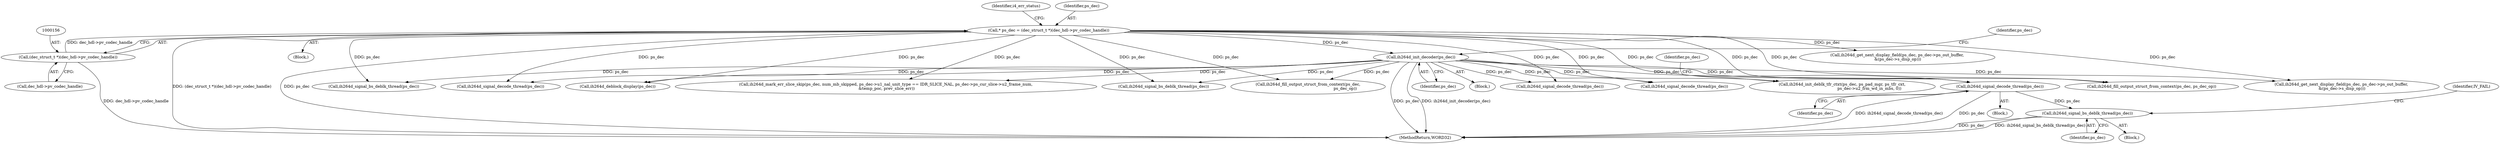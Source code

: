 digraph "0_Android_33ef7de9ddc8ea7eb9cbc440d1cf89957a0c267b@API" {
"1001198" [label="(Call,ih264d_signal_bs_deblk_thread(ps_dec))"];
"1001189" [label="(Call,ih264d_signal_decode_thread(ps_dec))"];
"1000896" [label="(Call,ih264d_init_decoder(ps_dec))"];
"1000153" [label="(Call,* ps_dec = (dec_struct_t *)(dec_hdl->pv_codec_handle))"];
"1000155" [label="(Call,(dec_struct_t *)(dec_hdl->pv_codec_handle))"];
"1002024" [label="(Call,ih264d_signal_bs_deblk_thread(ps_dec))"];
"1000900" [label="(Identifier,ps_dec)"];
"1001190" [label="(Identifier,ps_dec)"];
"1000162" [label="(Identifier,i4_err_status)"];
"1000155" [label="(Call,(dec_struct_t *)(dec_hdl->pv_codec_handle))"];
"1000151" [label="(Block,)"];
"1002186" [label="(MethodReturn,WORD32)"];
"1000153" [label="(Call,* ps_dec = (dec_struct_t *)(dec_hdl->pv_codec_handle))"];
"1000154" [label="(Identifier,ps_dec)"];
"1000897" [label="(Identifier,ps_dec)"];
"1000896" [label="(Call,ih264d_init_decoder(ps_dec))"];
"1001189" [label="(Call,ih264d_signal_decode_thread(ps_dec))"];
"1001609" [label="(Call,ih264d_signal_decode_thread(ps_dec))"];
"1001902" [label="(Call,ih264d_deblock_display(ps_dec))"];
"1001556" [label="(Call,ih264d_mark_err_slice_skip(ps_dec, num_mb_skipped, ps_dec->u1_nal_unit_type == IDR_SLICE_NAL, ps_dec->ps_cur_slice->u2_frame_num,\n &temp_poc, prev_slice_err))"];
"1001840" [label="(Call,ih264d_signal_bs_deblk_thread(ps_dec))"];
"1001253" [label="(Call,ih264d_fill_output_struct_from_context(ps_dec,\n                                                           ps_dec_op))"];
"1000895" [label="(Block,)"];
"1001194" [label="(Identifier,ps_dec)"];
"1001406" [label="(Call,ih264d_signal_decode_thread(ps_dec))"];
"1001197" [label="(Block,)"];
"1001732" [label="(Call,ih264d_signal_decode_thread(ps_dec))"];
"1001698" [label="(Call,ih264d_init_deblk_tfr_ctxt(ps_dec, ps_pad_mgr, ps_tfr_cxt,\n                                           ps_dec->u2_frm_wd_in_mbs, 0))"];
"1000157" [label="(Call,dec_hdl->pv_codec_handle)"];
"1001201" [label="(Identifier,IV_FAIL)"];
"1002066" [label="(Call,ih264d_fill_output_struct_from_context(ps_dec, ps_dec_op))"];
"1002038" [label="(Call,ih264d_get_next_display_field(ps_dec, ps_dec->ps_out_buffer,\n &(ps_dec->s_disp_op)))"];
"1001155" [label="(Block,)"];
"1001198" [label="(Call,ih264d_signal_bs_deblk_thread(ps_dec))"];
"1001199" [label="(Identifier,ps_dec)"];
"1000713" [label="(Call,ih264d_get_next_display_field(ps_dec, ps_dec->ps_out_buffer,\n &(ps_dec->s_disp_op)))"];
"1001198" -> "1001197"  [label="AST: "];
"1001198" -> "1001199"  [label="CFG: "];
"1001199" -> "1001198"  [label="AST: "];
"1001201" -> "1001198"  [label="CFG: "];
"1001198" -> "1002186"  [label="DDG: ps_dec"];
"1001198" -> "1002186"  [label="DDG: ih264d_signal_bs_deblk_thread(ps_dec)"];
"1001189" -> "1001198"  [label="DDG: ps_dec"];
"1001189" -> "1001155"  [label="AST: "];
"1001189" -> "1001190"  [label="CFG: "];
"1001190" -> "1001189"  [label="AST: "];
"1001194" -> "1001189"  [label="CFG: "];
"1001189" -> "1002186"  [label="DDG: ih264d_signal_decode_thread(ps_dec)"];
"1001189" -> "1002186"  [label="DDG: ps_dec"];
"1000896" -> "1001189"  [label="DDG: ps_dec"];
"1000153" -> "1001189"  [label="DDG: ps_dec"];
"1000896" -> "1000895"  [label="AST: "];
"1000896" -> "1000897"  [label="CFG: "];
"1000897" -> "1000896"  [label="AST: "];
"1000900" -> "1000896"  [label="CFG: "];
"1000896" -> "1002186"  [label="DDG: ps_dec"];
"1000896" -> "1002186"  [label="DDG: ih264d_init_decoder(ps_dec)"];
"1000153" -> "1000896"  [label="DDG: ps_dec"];
"1000896" -> "1001253"  [label="DDG: ps_dec"];
"1000896" -> "1001406"  [label="DDG: ps_dec"];
"1000896" -> "1001556"  [label="DDG: ps_dec"];
"1000896" -> "1001609"  [label="DDG: ps_dec"];
"1000896" -> "1001698"  [label="DDG: ps_dec"];
"1000896" -> "1001732"  [label="DDG: ps_dec"];
"1000896" -> "1001840"  [label="DDG: ps_dec"];
"1000896" -> "1001902"  [label="DDG: ps_dec"];
"1000896" -> "1002024"  [label="DDG: ps_dec"];
"1000896" -> "1002038"  [label="DDG: ps_dec"];
"1000896" -> "1002066"  [label="DDG: ps_dec"];
"1000153" -> "1000151"  [label="AST: "];
"1000153" -> "1000155"  [label="CFG: "];
"1000154" -> "1000153"  [label="AST: "];
"1000155" -> "1000153"  [label="AST: "];
"1000162" -> "1000153"  [label="CFG: "];
"1000153" -> "1002186"  [label="DDG: (dec_struct_t *)(dec_hdl->pv_codec_handle)"];
"1000153" -> "1002186"  [label="DDG: ps_dec"];
"1000155" -> "1000153"  [label="DDG: dec_hdl->pv_codec_handle"];
"1000153" -> "1000713"  [label="DDG: ps_dec"];
"1000153" -> "1001253"  [label="DDG: ps_dec"];
"1000153" -> "1001406"  [label="DDG: ps_dec"];
"1000153" -> "1001556"  [label="DDG: ps_dec"];
"1000153" -> "1001609"  [label="DDG: ps_dec"];
"1000153" -> "1001698"  [label="DDG: ps_dec"];
"1000153" -> "1001732"  [label="DDG: ps_dec"];
"1000153" -> "1001840"  [label="DDG: ps_dec"];
"1000153" -> "1001902"  [label="DDG: ps_dec"];
"1000153" -> "1002024"  [label="DDG: ps_dec"];
"1000153" -> "1002038"  [label="DDG: ps_dec"];
"1000153" -> "1002066"  [label="DDG: ps_dec"];
"1000155" -> "1000157"  [label="CFG: "];
"1000156" -> "1000155"  [label="AST: "];
"1000157" -> "1000155"  [label="AST: "];
"1000155" -> "1002186"  [label="DDG: dec_hdl->pv_codec_handle"];
}
